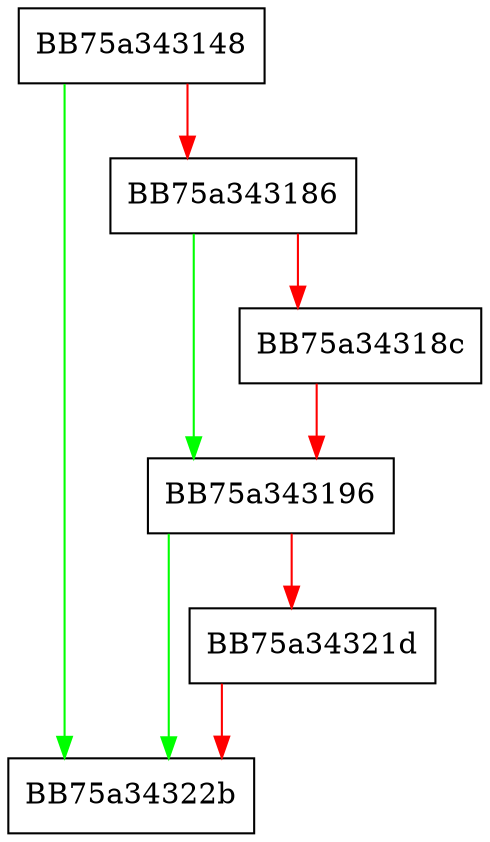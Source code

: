 digraph switch_out {
  node [shape="box"];
  graph [splines=ortho];
  BB75a343148 -> BB75a34322b [color="green"];
  BB75a343148 -> BB75a343186 [color="red"];
  BB75a343186 -> BB75a343196 [color="green"];
  BB75a343186 -> BB75a34318c [color="red"];
  BB75a34318c -> BB75a343196 [color="red"];
  BB75a343196 -> BB75a34322b [color="green"];
  BB75a343196 -> BB75a34321d [color="red"];
  BB75a34321d -> BB75a34322b [color="red"];
}